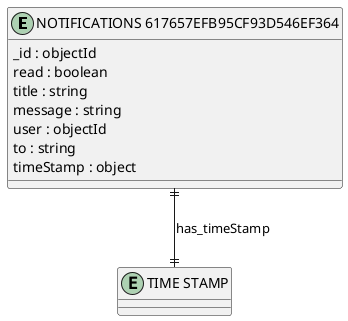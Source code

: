 @startuml NOTIFICATIONS_617657EFB95CF93D546EF364_Diagram

entity "NOTIFICATIONS 617657EFB95CF93D546EF364" as NOTIFICATIONS_617657EFB95CF93D546EF364 {
  _id : objectId
  read : boolean
  title : string
  message : string
  user : objectId
  to : string
  timeStamp : object
}

entity "TIME STAMP" as TIME_STAMP {
}

' // Relationships
NOTIFICATIONS_617657EFB95CF93D546EF364 ||--|| TIME_STAMP : has_timeStamp
@enduml